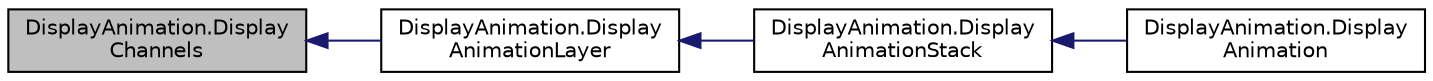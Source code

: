 digraph "DisplayAnimation.DisplayChannels"
{
  edge [fontname="Helvetica",fontsize="10",labelfontname="Helvetica",labelfontsize="10"];
  node [fontname="Helvetica",fontsize="10",shape=record];
  rankdir="LR";
  Node24 [label="DisplayAnimation.Display\lChannels",height=0.2,width=0.4,color="black", fillcolor="grey75", style="filled", fontcolor="black"];
  Node24 -> Node25 [dir="back",color="midnightblue",fontsize="10",style="solid",fontname="Helvetica"];
  Node25 [label="DisplayAnimation.Display\lAnimationLayer",height=0.2,width=0.4,color="black", fillcolor="white", style="filled",URL="$namespace_display_animation.html#a4fd3c17c01601261c0804e033c5dbc54"];
  Node25 -> Node26 [dir="back",color="midnightblue",fontsize="10",style="solid",fontname="Helvetica"];
  Node26 [label="DisplayAnimation.Display\lAnimationStack",height=0.2,width=0.4,color="black", fillcolor="white", style="filled",URL="$namespace_display_animation.html#a560436e55d1f2d1f4aaff438e885a889"];
  Node26 -> Node27 [dir="back",color="midnightblue",fontsize="10",style="solid",fontname="Helvetica"];
  Node27 [label="DisplayAnimation.Display\lAnimation",height=0.2,width=0.4,color="black", fillcolor="white", style="filled",URL="$namespace_display_animation.html#a880f245c5b956a6c385dd32a1fc0847b"];
}
